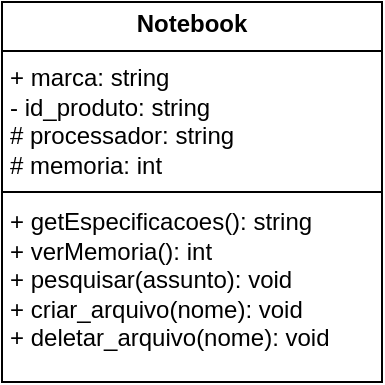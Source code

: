 <mxfile version="24.8.4">
  <diagram id="C5RBs43oDa-KdzZeNtuy" name="Page-1">
    <mxGraphModel dx="880" dy="434" grid="1" gridSize="10" guides="1" tooltips="1" connect="1" arrows="1" fold="1" page="1" pageScale="1" pageWidth="827" pageHeight="1169" math="0" shadow="0">
      <root>
        <mxCell id="WIyWlLk6GJQsqaUBKTNV-0" />
        <mxCell id="WIyWlLk6GJQsqaUBKTNV-1" parent="WIyWlLk6GJQsqaUBKTNV-0" />
        <mxCell id="P8Iy5a16ZuGevxE7ocCp-0" value="&lt;p style=&quot;margin:0px;margin-top:4px;text-align:center;&quot;&gt;&lt;b&gt;Notebook&lt;/b&gt;&lt;/p&gt;&lt;hr size=&quot;1&quot; style=&quot;border-style:solid;&quot;&gt;&lt;p style=&quot;margin:0px;margin-left:4px;&quot;&gt;+ marca: string&amp;nbsp;&lt;/p&gt;&lt;p style=&quot;margin:0px;margin-left:4px;&quot;&gt;- id_produto: string&lt;/p&gt;&lt;p style=&quot;margin:0px;margin-left:4px;&quot;&gt;# processador: string&lt;/p&gt;&lt;p style=&quot;margin:0px;margin-left:4px;&quot;&gt;# memoria: int&lt;/p&gt;&lt;p style=&quot;margin:0px;margin-left:4px;&quot;&gt;&lt;br&gt;&lt;/p&gt;&lt;p style=&quot;margin:0px;margin-left:4px;&quot;&gt;+ getEspecificacoes(): string&lt;/p&gt;&lt;p style=&quot;margin:0px;margin-left:4px;&quot;&gt;+ verMemoria(): int&lt;/p&gt;&lt;p style=&quot;margin:0px;margin-left:4px;&quot;&gt;+ pesquisar(assunto): void&lt;/p&gt;&lt;p style=&quot;margin:0px;margin-left:4px;&quot;&gt;+ criar_arquivo(nome): void&lt;/p&gt;&lt;p style=&quot;margin:0px;margin-left:4px;&quot;&gt;+ deletar_arquivo(nome): void&lt;/p&gt;&lt;p style=&quot;margin:0px;margin-left:4px;&quot;&gt;&lt;br&gt;&lt;/p&gt;&lt;p style=&quot;margin:0px;margin-left:4px;&quot;&gt;&lt;br&gt;&lt;/p&gt;" style="verticalAlign=top;align=left;overflow=fill;html=1;whiteSpace=wrap;" vertex="1" parent="WIyWlLk6GJQsqaUBKTNV-1">
          <mxGeometry x="330" y="210" width="190" height="190" as="geometry" />
        </mxCell>
        <mxCell id="P8Iy5a16ZuGevxE7ocCp-3" value="" style="line;strokeWidth=1;fillColor=none;align=left;verticalAlign=middle;spacingTop=-1;spacingLeft=3;spacingRight=3;rotatable=0;labelPosition=right;points=[];portConstraint=eastwest;strokeColor=inherit;" vertex="1" parent="WIyWlLk6GJQsqaUBKTNV-1">
          <mxGeometry x="330" y="301" width="190" height="8" as="geometry" />
        </mxCell>
      </root>
    </mxGraphModel>
  </diagram>
</mxfile>
